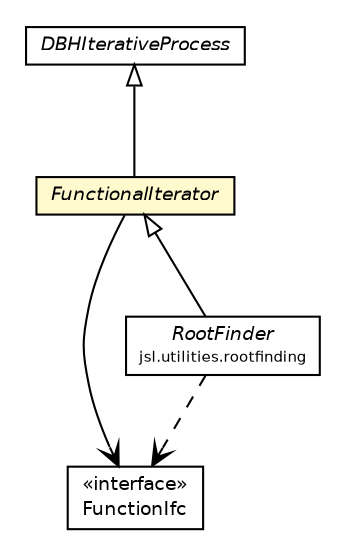 #!/usr/local/bin/dot
#
# Class diagram 
# Generated by UMLGraph version 5.4 (http://www.umlgraph.org/)
#

digraph G {
	edge [fontname="Helvetica",fontsize=10,labelfontname="Helvetica",labelfontsize=10];
	node [fontname="Helvetica",fontsize=10,shape=plaintext];
	nodesep=0.25;
	ranksep=0.5;
	// jsl.utilities.math.FunctionIfc
	c88645 [label=<<table title="jsl.utilities.math.FunctionIfc" border="0" cellborder="1" cellspacing="0" cellpadding="2" port="p" href="./FunctionIfc.html">
		<tr><td><table border="0" cellspacing="0" cellpadding="1">
<tr><td align="center" balign="center"> &#171;interface&#187; </td></tr>
<tr><td align="center" balign="center"> FunctionIfc </td></tr>
		</table></td></tr>
		</table>>, URL="./FunctionIfc.html", fontname="Helvetica", fontcolor="black", fontsize=9.0];
	// jsl.utilities.math.FunctionalIterator
	c88646 [label=<<table title="jsl.utilities.math.FunctionalIterator" border="0" cellborder="1" cellspacing="0" cellpadding="2" port="p" bgcolor="lemonChiffon" href="./FunctionalIterator.html">
		<tr><td><table border="0" cellspacing="0" cellpadding="1">
<tr><td align="center" balign="center"><font face="Helvetica-Oblique"> FunctionalIterator </font></td></tr>
		</table></td></tr>
		</table>>, URL="./FunctionalIterator.html", fontname="Helvetica", fontcolor="black", fontsize=9.0];
	// jsl.utilities.math.DBHIterativeProcess
	c88647 [label=<<table title="jsl.utilities.math.DBHIterativeProcess" border="0" cellborder="1" cellspacing="0" cellpadding="2" port="p" href="./DBHIterativeProcess.html">
		<tr><td><table border="0" cellspacing="0" cellpadding="1">
<tr><td align="center" balign="center"><font face="Helvetica-Oblique"> DBHIterativeProcess </font></td></tr>
		</table></td></tr>
		</table>>, URL="./DBHIterativeProcess.html", fontname="Helvetica", fontcolor="black", fontsize=9.0];
	// jsl.utilities.rootfinding.RootFinder
	c88756 [label=<<table title="jsl.utilities.rootfinding.RootFinder" border="0" cellborder="1" cellspacing="0" cellpadding="2" port="p" href="../rootfinding/RootFinder.html">
		<tr><td><table border="0" cellspacing="0" cellpadding="1">
<tr><td align="center" balign="center"><font face="Helvetica-Oblique"> RootFinder </font></td></tr>
<tr><td align="center" balign="center"><font point-size="7.0"> jsl.utilities.rootfinding </font></td></tr>
		</table></td></tr>
		</table>>, URL="../rootfinding/RootFinder.html", fontname="Helvetica", fontcolor="black", fontsize=9.0];
	//jsl.utilities.math.FunctionalIterator extends jsl.utilities.math.DBHIterativeProcess
	c88647:p -> c88646:p [dir=back,arrowtail=empty];
	//jsl.utilities.rootfinding.RootFinder extends jsl.utilities.math.FunctionalIterator
	c88646:p -> c88756:p [dir=back,arrowtail=empty];
	// jsl.utilities.math.FunctionalIterator NAVASSOC jsl.utilities.math.FunctionIfc
	c88646:p -> c88645:p [taillabel="", label="", headlabel="", fontname="Helvetica", fontcolor="black", fontsize=10.0, color="black", arrowhead=open];
	// jsl.utilities.rootfinding.RootFinder DEPEND jsl.utilities.math.FunctionIfc
	c88756:p -> c88645:p [taillabel="", label="", headlabel="", fontname="Helvetica", fontcolor="black", fontsize=10.0, color="black", arrowhead=open, style=dashed];
}

